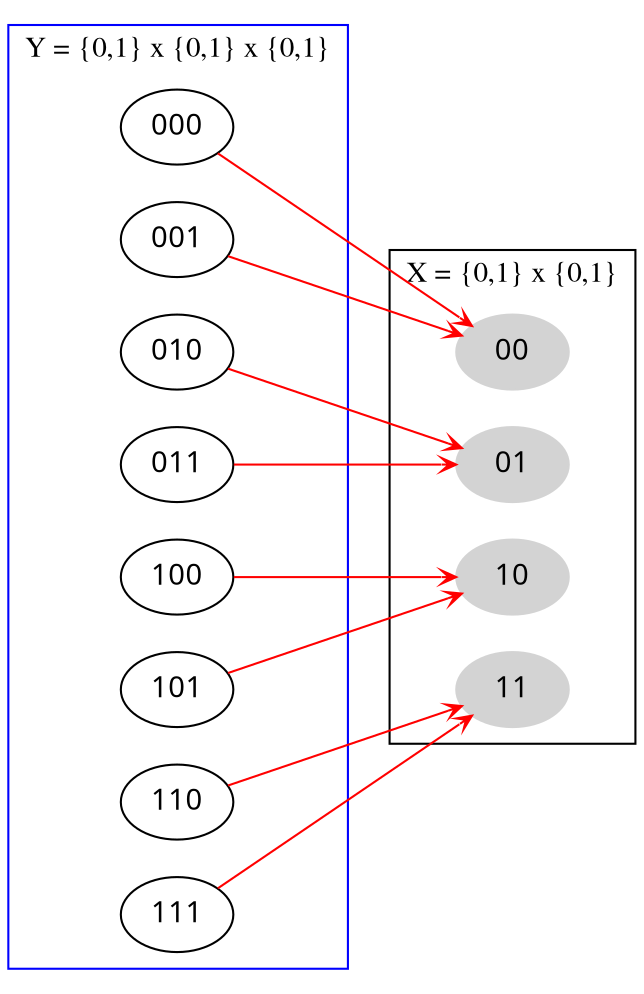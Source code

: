 digraph G {
	graph [fontname = "Times"];
	node [fontname =  "Gill Sans"];
	edge [fontname =  "Gill Sans"];
	rankdir = LR;
	splines="line";
	edge[arrowhead=vee, arrowtail=inv, arrowsize=.7, color=red]
	subgraph cluster_0 {
		// node [style=filled,color=white];
		000; 001; 010; 011; 100; 101; 110; 111;
		label = "Y = {0,1} x {0,1} x {0,1}" ;
		color=blue
	}

	subgraph cluster_1 {
		node [style=filled, color=lightgray];
		00;01;10;11;
		label = "X = {0,1} x {0,1}";
	}
000->00; 001->00;
010->01; 011->01;
100->10; 101->10;
110->11; 111->11;
}
